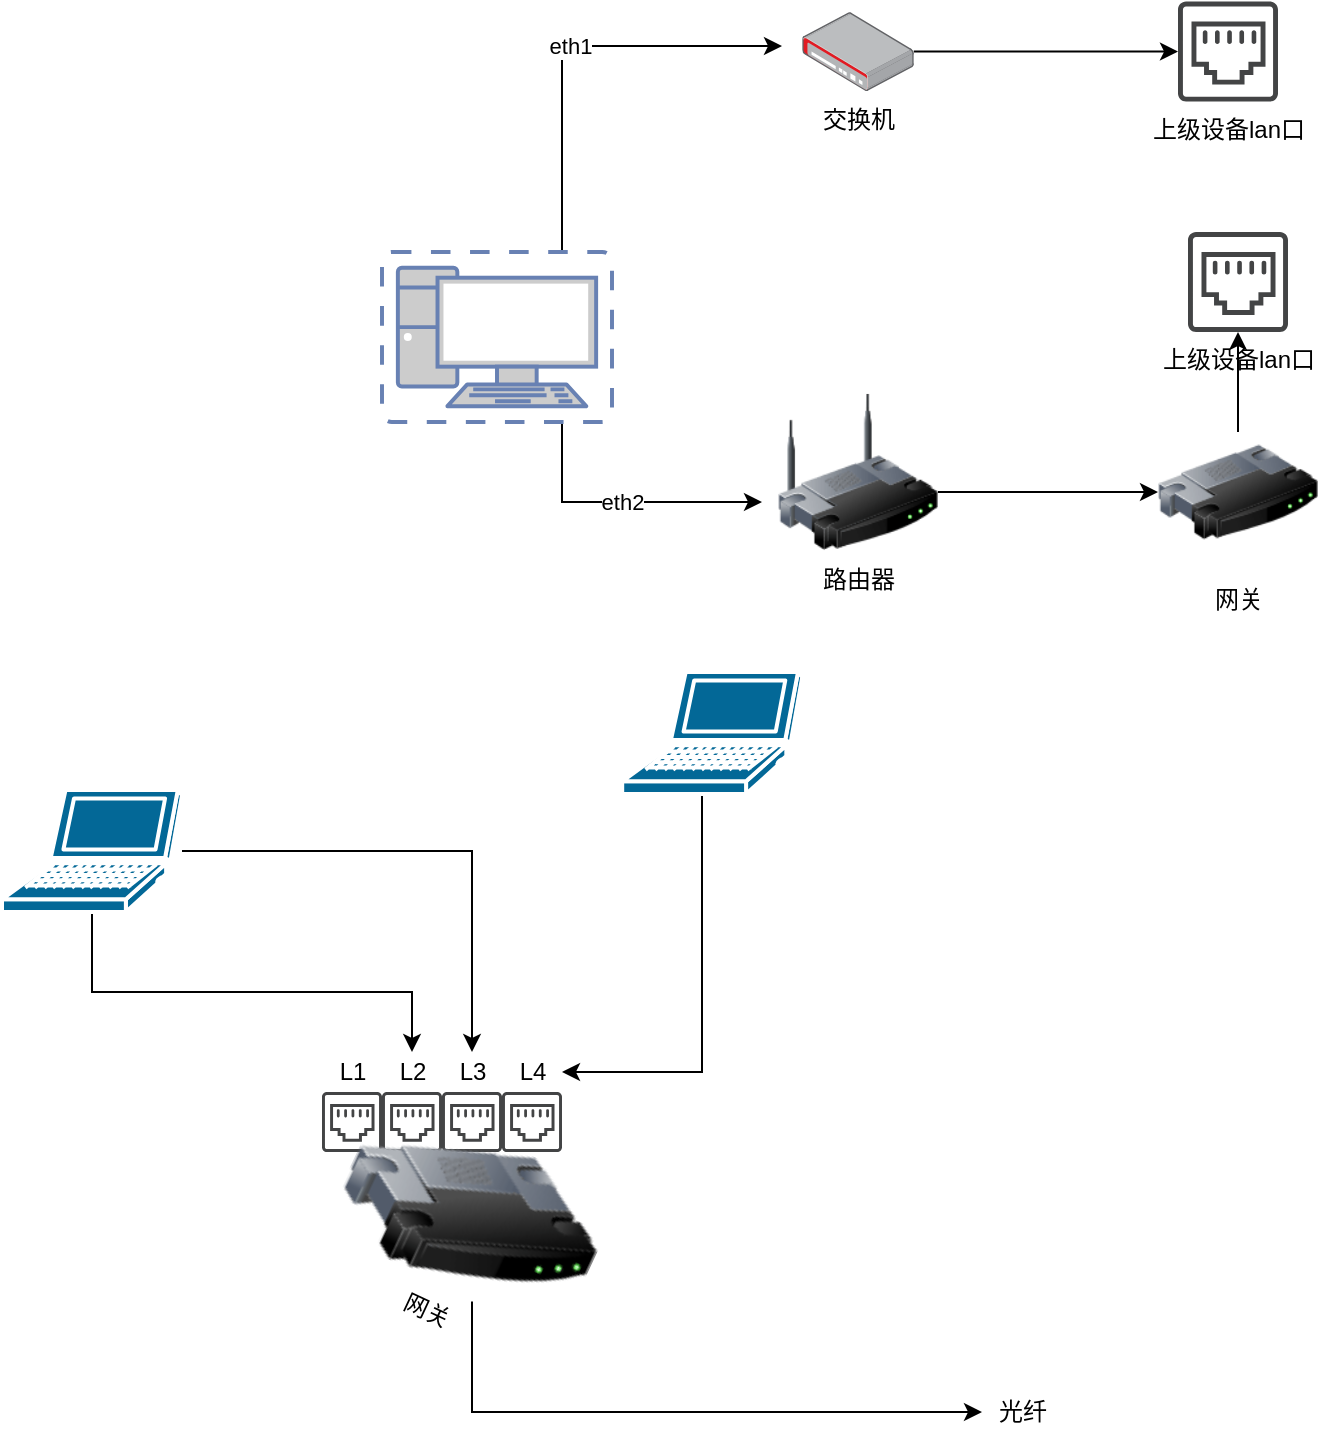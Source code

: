 <mxfile version="15.5.6" type="github">
  <diagram id="bUFOwKWZn6E3vbHECjQT" name="Page-1">
    <mxGraphModel dx="1422" dy="794" grid="1" gridSize="10" guides="1" tooltips="1" connect="1" arrows="1" fold="1" page="1" pageScale="1" pageWidth="827" pageHeight="1169" math="0" shadow="0">
      <root>
        <mxCell id="0" />
        <mxCell id="1" parent="0" />
        <mxCell id="AyGmowuuLGJWQ7Xyzo-1-3" value="eth2" style="edgeStyle=orthogonalEdgeStyle;rounded=0;orthogonalLoop=1;jettySize=auto;html=1;" parent="1" source="AyGmowuuLGJWQ7Xyzo-1-1" edge="1">
          <mxGeometry relative="1" as="geometry">
            <mxPoint x="440" y="375" as="targetPoint" />
            <Array as="points">
              <mxPoint x="340" y="375" />
            </Array>
          </mxGeometry>
        </mxCell>
        <mxCell id="AyGmowuuLGJWQ7Xyzo-1-6" value="eth1" style="edgeStyle=orthogonalEdgeStyle;rounded=0;orthogonalLoop=1;jettySize=auto;html=1;" parent="1" source="AyGmowuuLGJWQ7Xyzo-1-1" edge="1">
          <mxGeometry relative="1" as="geometry">
            <mxPoint x="450" y="147" as="targetPoint" />
            <Array as="points">
              <mxPoint x="340" y="147" />
            </Array>
          </mxGeometry>
        </mxCell>
        <mxCell id="AyGmowuuLGJWQ7Xyzo-1-1" value="" style="fontColor=#0066CC;verticalAlign=top;verticalLabelPosition=bottom;labelPosition=center;align=center;html=1;outlineConnect=0;fillColor=#CCCCCC;strokeColor=#6881B3;gradientColor=none;gradientDirection=north;strokeWidth=2;shape=mxgraph.networks.virtual_pc;" parent="1" vertex="1">
          <mxGeometry x="250" y="250" width="115" height="85" as="geometry" />
        </mxCell>
        <mxCell id="AyGmowuuLGJWQ7Xyzo-1-9" style="edgeStyle=orthogonalEdgeStyle;rounded=0;orthogonalLoop=1;jettySize=auto;html=1;" parent="1" source="AyGmowuuLGJWQ7Xyzo-1-7" target="AyGmowuuLGJWQ7Xyzo-1-8" edge="1">
          <mxGeometry relative="1" as="geometry" />
        </mxCell>
        <mxCell id="AyGmowuuLGJWQ7Xyzo-1-7" value="交换机" style="points=[];aspect=fixed;html=1;align=center;shadow=0;dashed=0;image;image=img/lib/allied_telesis/security/Router_VPN.svg;" parent="1" vertex="1">
          <mxGeometry x="460.1" y="130" width="55.8" height="39.6" as="geometry" />
        </mxCell>
        <mxCell id="AyGmowuuLGJWQ7Xyzo-1-8" value="上级设备lan口" style="sketch=0;pointerEvents=1;shadow=0;dashed=0;html=1;strokeColor=none;fillColor=#434445;aspect=fixed;labelPosition=center;verticalLabelPosition=bottom;verticalAlign=top;align=center;outlineConnect=0;shape=mxgraph.vvd.ethernet_port;" parent="1" vertex="1">
          <mxGeometry x="648" y="124.8" width="50" height="50" as="geometry" />
        </mxCell>
        <mxCell id="AyGmowuuLGJWQ7Xyzo-1-11" style="edgeStyle=orthogonalEdgeStyle;rounded=0;orthogonalLoop=1;jettySize=auto;html=1;" parent="1" source="AyGmowuuLGJWQ7Xyzo-1-10" edge="1">
          <mxGeometry relative="1" as="geometry">
            <mxPoint x="638" y="370" as="targetPoint" />
            <Array as="points">
              <mxPoint x="560" y="370" />
              <mxPoint x="560" y="370" />
            </Array>
          </mxGeometry>
        </mxCell>
        <mxCell id="AyGmowuuLGJWQ7Xyzo-1-10" value="路由器" style="image;html=1;image=img/lib/clip_art/networking/Wireless_Router_128x128.png" parent="1" vertex="1">
          <mxGeometry x="448" y="320" width="80" height="80" as="geometry" />
        </mxCell>
        <mxCell id="AyGmowuuLGJWQ7Xyzo-1-14" style="edgeStyle=orthogonalEdgeStyle;rounded=0;orthogonalLoop=1;jettySize=auto;html=1;" parent="1" target="AyGmowuuLGJWQ7Xyzo-1-13" edge="1">
          <mxGeometry relative="1" as="geometry">
            <mxPoint x="678" y="340" as="sourcePoint" />
            <Array as="points">
              <mxPoint x="678" y="330" />
              <mxPoint x="678" y="330" />
            </Array>
          </mxGeometry>
        </mxCell>
        <mxCell id="AyGmowuuLGJWQ7Xyzo-1-12" value="网关" style="image;html=1;image=img/lib/clip_art/networking/Router_128x128.png" parent="1" vertex="1">
          <mxGeometry x="638" y="330" width="80" height="80" as="geometry" />
        </mxCell>
        <mxCell id="AyGmowuuLGJWQ7Xyzo-1-13" value="上级设备lan口" style="sketch=0;pointerEvents=1;shadow=0;dashed=0;html=1;strokeColor=none;fillColor=#434445;aspect=fixed;labelPosition=center;verticalLabelPosition=bottom;verticalAlign=top;align=center;outlineConnect=0;shape=mxgraph.vvd.ethernet_port;" parent="1" vertex="1">
          <mxGeometry x="653" y="240" width="50" height="50" as="geometry" />
        </mxCell>
        <mxCell id="wZpuIZU-d-ZiNVMw8Pf8-37" style="edgeStyle=orthogonalEdgeStyle;rounded=0;orthogonalLoop=1;jettySize=auto;html=1;" edge="1" parent="1" source="wZpuIZU-d-ZiNVMw8Pf8-2" target="wZpuIZU-d-ZiNVMw8Pf8-34">
          <mxGeometry relative="1" as="geometry">
            <Array as="points">
              <mxPoint x="410" y="660" />
            </Array>
          </mxGeometry>
        </mxCell>
        <mxCell id="wZpuIZU-d-ZiNVMw8Pf8-2" value="" style="shape=mxgraph.cisco.computers_and_peripherals.laptop;html=1;pointerEvents=1;dashed=0;fillColor=#036897;strokeColor=#ffffff;strokeWidth=2;verticalLabelPosition=bottom;verticalAlign=top;align=center;outlineConnect=0;" vertex="1" parent="1">
          <mxGeometry x="370.1" y="460" width="90" height="61" as="geometry" />
        </mxCell>
        <mxCell id="wZpuIZU-d-ZiNVMw8Pf8-35" style="edgeStyle=orthogonalEdgeStyle;rounded=0;orthogonalLoop=1;jettySize=auto;html=1;" edge="1" parent="1" source="wZpuIZU-d-ZiNVMw8Pf8-3" target="wZpuIZU-d-ZiNVMw8Pf8-32">
          <mxGeometry relative="1" as="geometry">
            <Array as="points">
              <mxPoint x="105" y="620" />
              <mxPoint x="265" y="620" />
            </Array>
          </mxGeometry>
        </mxCell>
        <mxCell id="wZpuIZU-d-ZiNVMw8Pf8-36" style="edgeStyle=orthogonalEdgeStyle;rounded=0;orthogonalLoop=1;jettySize=auto;html=1;" edge="1" parent="1" source="wZpuIZU-d-ZiNVMw8Pf8-3" target="wZpuIZU-d-ZiNVMw8Pf8-33">
          <mxGeometry relative="1" as="geometry" />
        </mxCell>
        <mxCell id="wZpuIZU-d-ZiNVMw8Pf8-3" value="" style="shape=mxgraph.cisco.computers_and_peripherals.laptop;html=1;pointerEvents=1;dashed=0;fillColor=#036897;strokeColor=#ffffff;strokeWidth=2;verticalLabelPosition=bottom;verticalAlign=top;align=center;outlineConnect=0;" vertex="1" parent="1">
          <mxGeometry x="60" y="519" width="90" height="61" as="geometry" />
        </mxCell>
        <mxCell id="wZpuIZU-d-ZiNVMw8Pf8-17" value="&lt;br&gt;" style="sketch=0;pointerEvents=1;shadow=0;dashed=0;html=1;strokeColor=none;fillColor=#434445;aspect=fixed;labelPosition=center;verticalLabelPosition=bottom;verticalAlign=top;align=center;outlineConnect=0;shape=mxgraph.vvd.ethernet_port;" vertex="1" parent="1">
          <mxGeometry x="220" y="670" width="30" height="30" as="geometry" />
        </mxCell>
        <mxCell id="wZpuIZU-d-ZiNVMw8Pf8-18" value="" style="sketch=0;pointerEvents=1;shadow=0;dashed=0;html=1;strokeColor=none;fillColor=#434445;aspect=fixed;labelPosition=center;verticalLabelPosition=bottom;verticalAlign=top;align=center;outlineConnect=0;shape=mxgraph.vvd.ethernet_port;" vertex="1" parent="1">
          <mxGeometry x="250" y="670" width="30" height="30" as="geometry" />
        </mxCell>
        <mxCell id="wZpuIZU-d-ZiNVMw8Pf8-19" value="&lt;br&gt;" style="sketch=0;pointerEvents=1;shadow=0;dashed=0;html=1;strokeColor=none;fillColor=#434445;aspect=fixed;labelPosition=center;verticalLabelPosition=bottom;verticalAlign=top;align=center;outlineConnect=0;shape=mxgraph.vvd.ethernet_port;" vertex="1" parent="1">
          <mxGeometry x="280" y="670" width="30" height="30" as="geometry" />
        </mxCell>
        <mxCell id="wZpuIZU-d-ZiNVMw8Pf8-20" value="" style="sketch=0;pointerEvents=1;shadow=0;dashed=0;html=1;strokeColor=none;fillColor=#434445;aspect=fixed;labelPosition=center;verticalLabelPosition=bottom;verticalAlign=top;align=center;outlineConnect=0;shape=mxgraph.vvd.ethernet_port;" vertex="1" parent="1">
          <mxGeometry x="310" y="670" width="30" height="30" as="geometry" />
        </mxCell>
        <mxCell id="wZpuIZU-d-ZiNVMw8Pf8-38" style="edgeStyle=orthogonalEdgeStyle;rounded=0;orthogonalLoop=1;jettySize=auto;html=1;" edge="1" parent="1" source="wZpuIZU-d-ZiNVMw8Pf8-22">
          <mxGeometry relative="1" as="geometry">
            <mxPoint x="550" y="830" as="targetPoint" />
            <Array as="points">
              <mxPoint x="295" y="830" />
            </Array>
          </mxGeometry>
        </mxCell>
        <mxCell id="wZpuIZU-d-ZiNVMw8Pf8-22" value="网关" style="image;html=1;image=img/lib/clip_art/networking/Router_128x128.png;rotation=25;" vertex="1" parent="1">
          <mxGeometry x="230" y="690.57" width="130" height="80" as="geometry" />
        </mxCell>
        <mxCell id="wZpuIZU-d-ZiNVMw8Pf8-23" value="L1" style="text;html=1;align=center;verticalAlign=middle;resizable=0;points=[];autosize=1;strokeColor=none;fillColor=none;" vertex="1" parent="1">
          <mxGeometry x="220" y="650" width="30" height="20" as="geometry" />
        </mxCell>
        <mxCell id="wZpuIZU-d-ZiNVMw8Pf8-32" value="L2" style="text;html=1;align=center;verticalAlign=middle;resizable=0;points=[];autosize=1;strokeColor=none;fillColor=none;" vertex="1" parent="1">
          <mxGeometry x="250" y="650" width="30" height="20" as="geometry" />
        </mxCell>
        <mxCell id="wZpuIZU-d-ZiNVMw8Pf8-33" value="L3" style="text;html=1;align=center;verticalAlign=middle;resizable=0;points=[];autosize=1;strokeColor=none;fillColor=none;" vertex="1" parent="1">
          <mxGeometry x="280" y="650" width="30" height="20" as="geometry" />
        </mxCell>
        <mxCell id="wZpuIZU-d-ZiNVMw8Pf8-34" value="L4" style="text;html=1;align=center;verticalAlign=middle;resizable=0;points=[];autosize=1;strokeColor=none;fillColor=none;" vertex="1" parent="1">
          <mxGeometry x="310" y="650" width="30" height="20" as="geometry" />
        </mxCell>
        <mxCell id="wZpuIZU-d-ZiNVMw8Pf8-39" value="光纤" style="text;html=1;align=center;verticalAlign=middle;resizable=0;points=[];autosize=1;strokeColor=none;fillColor=none;" vertex="1" parent="1">
          <mxGeometry x="550" y="820" width="40" height="20" as="geometry" />
        </mxCell>
      </root>
    </mxGraphModel>
  </diagram>
</mxfile>
